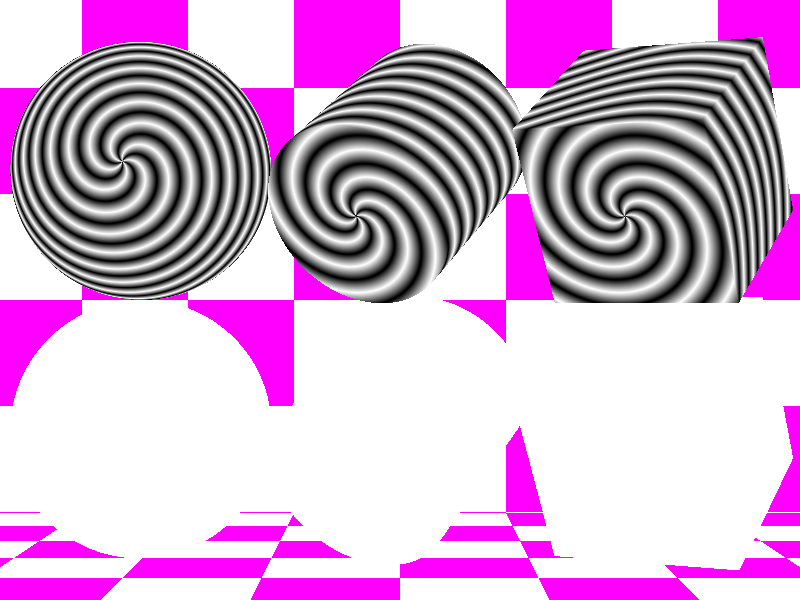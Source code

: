 // Persistence Of Vision raytracer version 3.0 sample file.
// Used by pigment/normal pattern example scenes

#version 3.0
global_settings { assumed_gamma 2.2 }
#include "colors.inc"

camera {
  location <0,1,-14>
  direction 3*z
}

plane {
  y, -1.01
  pigment {checker White, Magenta}
}

plane {
  z, 3.01
  pigment {checker White, Magenta}
}

light_source { <300, 500, -500> color Gray65}
light_source { <-50,  10, -500> color Gray65}

#declare T1=
 texture{
   pigment{
     spiral1 5
     color_map{[0.0 Black][1.0 White]}
     scale 0.24
   }
 }

#declare T2=
 texture{
   pigment{White}
   normal{
     spiral1 5, 0.6
     scale 0.24
   }
   finish{phong 0.8 phong_size 200}
 }
 
sphere {0,1
  texture{T1}
  translate <-2, 2, 0>
}

sphere {0,1
  texture{T2}
  translate -2*x
}

cylinder{
  -z,z,1
  scale .75
  texture{T1}
  rotate <-30,30,0>
  translate 2*y
}

cylinder{
  -z,z,1
  scale .75
  texture{T2}
  rotate <-30,30,0>
}

box{<-1,-1,-1>,<1,1,1>
  scale .75
  texture{T1}
  rotate <-30,30,0>
  translate <2,2,0>
}

box{<-1,-1,-1>,<1,1,1>
  scale .75
  texture{T2}
  rotate <-30,30,0>
  translate 2*x
}

